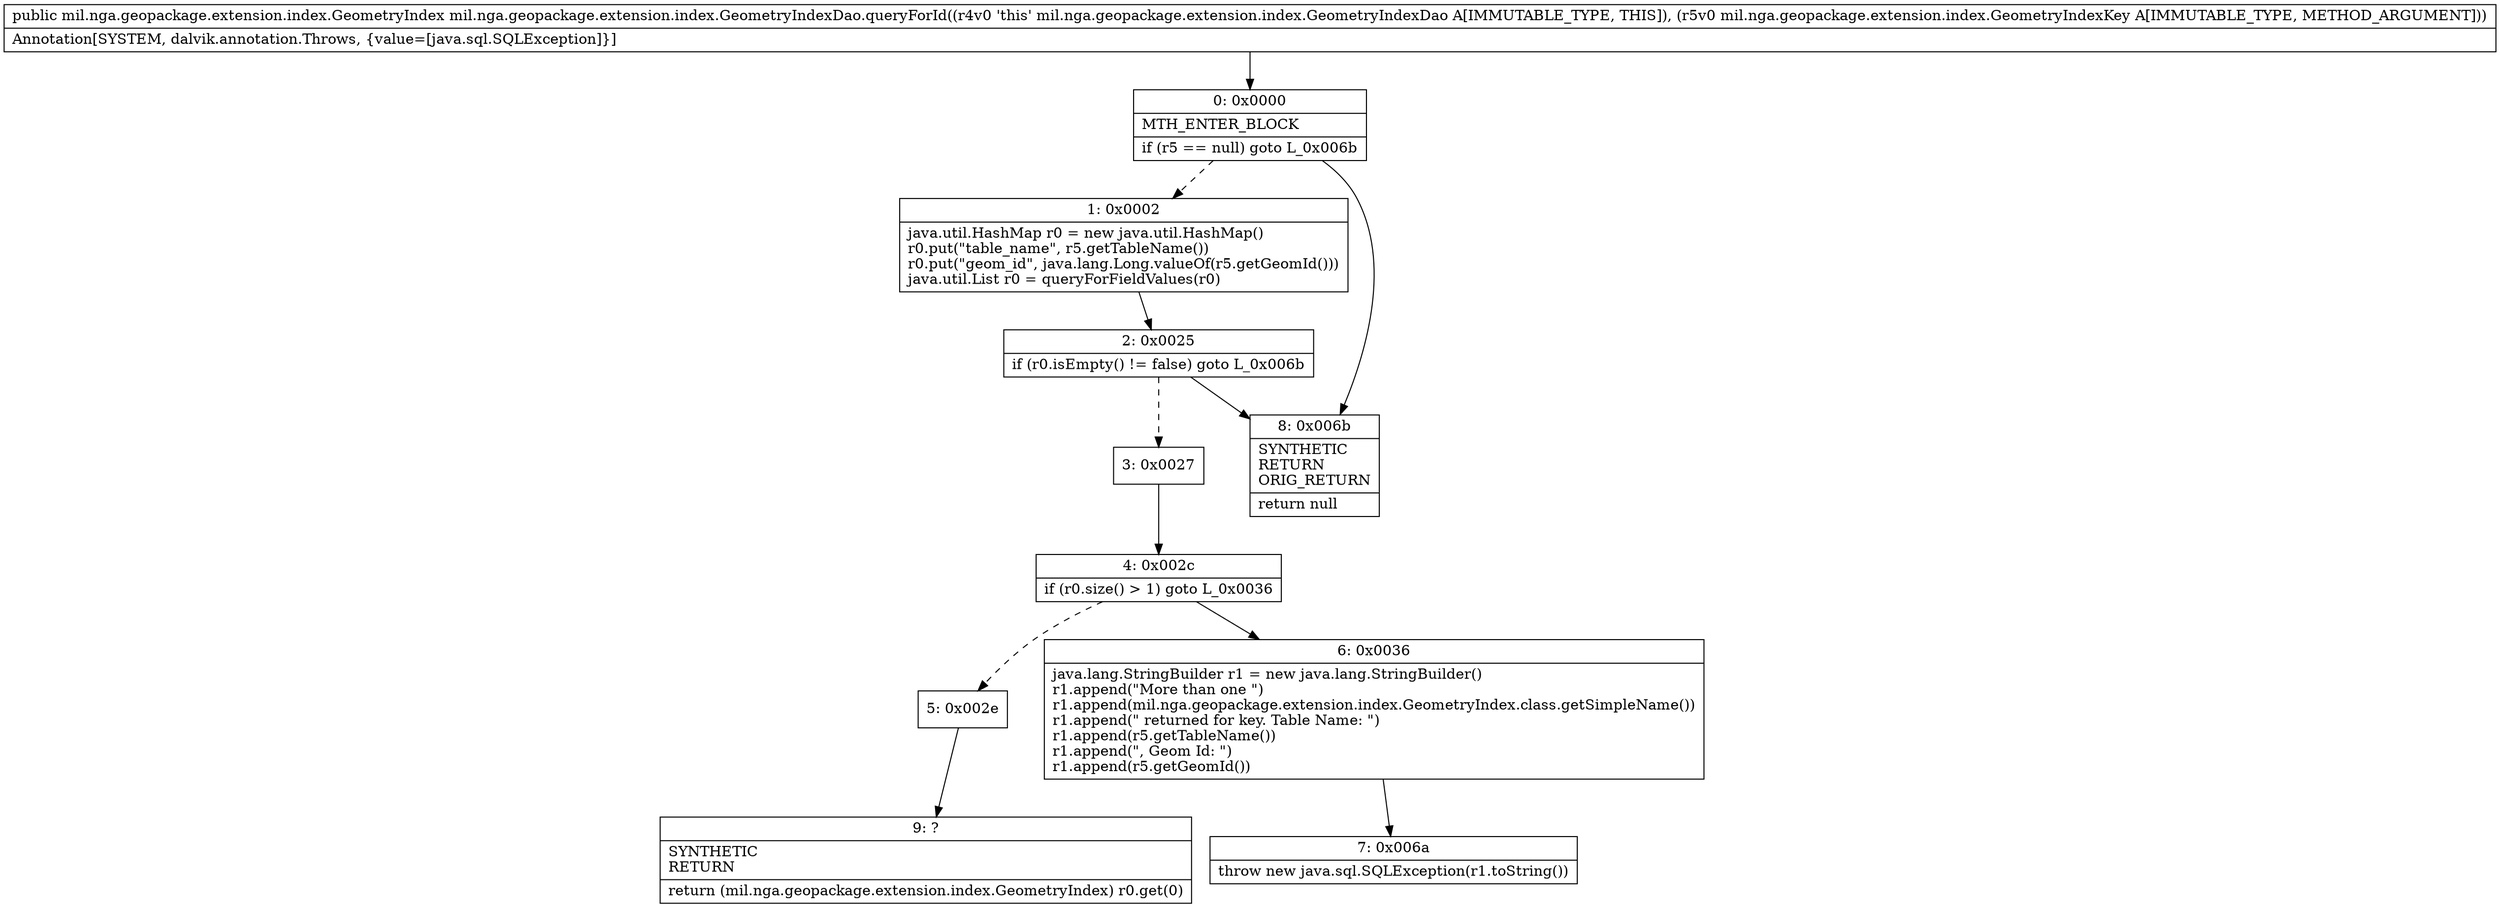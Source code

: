 digraph "CFG formil.nga.geopackage.extension.index.GeometryIndexDao.queryForId(Lmil\/nga\/geopackage\/extension\/index\/GeometryIndexKey;)Lmil\/nga\/geopackage\/extension\/index\/GeometryIndex;" {
Node_0 [shape=record,label="{0\:\ 0x0000|MTH_ENTER_BLOCK\l|if (r5 == null) goto L_0x006b\l}"];
Node_1 [shape=record,label="{1\:\ 0x0002|java.util.HashMap r0 = new java.util.HashMap()\lr0.put(\"table_name\", r5.getTableName())\lr0.put(\"geom_id\", java.lang.Long.valueOf(r5.getGeomId()))\ljava.util.List r0 = queryForFieldValues(r0)\l}"];
Node_2 [shape=record,label="{2\:\ 0x0025|if (r0.isEmpty() != false) goto L_0x006b\l}"];
Node_3 [shape=record,label="{3\:\ 0x0027}"];
Node_4 [shape=record,label="{4\:\ 0x002c|if (r0.size() \> 1) goto L_0x0036\l}"];
Node_5 [shape=record,label="{5\:\ 0x002e}"];
Node_6 [shape=record,label="{6\:\ 0x0036|java.lang.StringBuilder r1 = new java.lang.StringBuilder()\lr1.append(\"More than one \")\lr1.append(mil.nga.geopackage.extension.index.GeometryIndex.class.getSimpleName())\lr1.append(\" returned for key. Table Name: \")\lr1.append(r5.getTableName())\lr1.append(\", Geom Id: \")\lr1.append(r5.getGeomId())\l}"];
Node_7 [shape=record,label="{7\:\ 0x006a|throw new java.sql.SQLException(r1.toString())\l}"];
Node_8 [shape=record,label="{8\:\ 0x006b|SYNTHETIC\lRETURN\lORIG_RETURN\l|return null\l}"];
Node_9 [shape=record,label="{9\:\ ?|SYNTHETIC\lRETURN\l|return (mil.nga.geopackage.extension.index.GeometryIndex) r0.get(0)\l}"];
MethodNode[shape=record,label="{public mil.nga.geopackage.extension.index.GeometryIndex mil.nga.geopackage.extension.index.GeometryIndexDao.queryForId((r4v0 'this' mil.nga.geopackage.extension.index.GeometryIndexDao A[IMMUTABLE_TYPE, THIS]), (r5v0 mil.nga.geopackage.extension.index.GeometryIndexKey A[IMMUTABLE_TYPE, METHOD_ARGUMENT]))  | Annotation[SYSTEM, dalvik.annotation.Throws, \{value=[java.sql.SQLException]\}]\l}"];
MethodNode -> Node_0;
Node_0 -> Node_1[style=dashed];
Node_0 -> Node_8;
Node_1 -> Node_2;
Node_2 -> Node_3[style=dashed];
Node_2 -> Node_8;
Node_3 -> Node_4;
Node_4 -> Node_5[style=dashed];
Node_4 -> Node_6;
Node_5 -> Node_9;
Node_6 -> Node_7;
}

